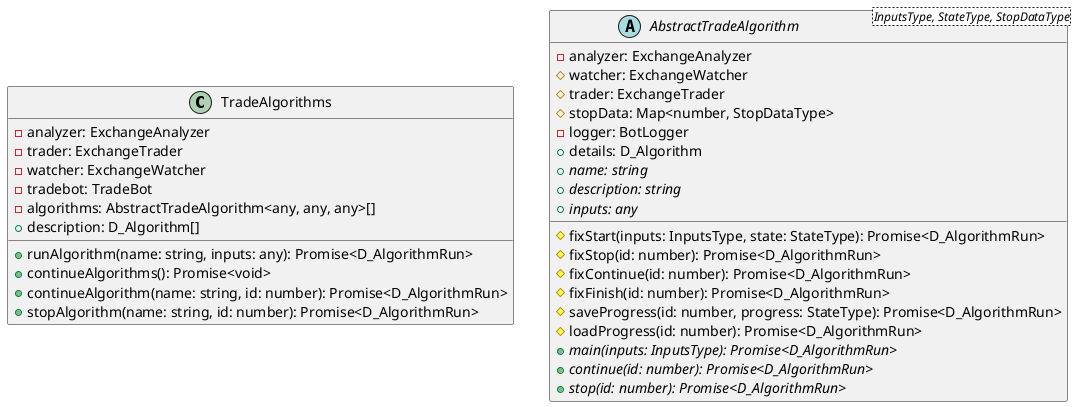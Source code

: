 @startuml
class TradeAlgorithms {
    -analyzer: ExchangeAnalyzer
    -trader: ExchangeTrader
    -watcher: ExchangeWatcher
    -tradebot: TradeBot
    -algorithms: AbstractTradeAlgorithm<any, any, any>[]
    +description: D_Algorithm[]
    +runAlgorithm(name: string, inputs: any): Promise<D_AlgorithmRun>
    +continueAlgorithms(): Promise<void>
    +continueAlgorithm(name: string, id: number): Promise<D_AlgorithmRun>
    +stopAlgorithm(name: string, id: number): Promise<D_AlgorithmRun>
}

abstract class AbstractTradeAlgorithm<InputsType, StateType, StopDataType> {
    -analyzer: ExchangeAnalyzer
    #watcher: ExchangeWatcher
    #trader: ExchangeTrader
    #stopData: Map<number, StopDataType>
    -logger: BotLogger
    +details: D_Algorithm
    #fixStart(inputs: InputsType, state: StateType): Promise<D_AlgorithmRun>
    #fixStop(id: number): Promise<D_AlgorithmRun>
    #fixContinue(id: number): Promise<D_AlgorithmRun>
    #fixFinish(id: number): Promise<D_AlgorithmRun>
    #saveProgress(id: number, progress: StateType): Promise<D_AlgorithmRun>
    #loadProgress(id: number): Promise<D_AlgorithmRun>
    +{abstract} name: string
    +{abstract} description: string
    +{abstract} inputs: any
    +{abstract} main(inputs: InputsType): Promise<D_AlgorithmRun>
    +{abstract} continue(id: number): Promise<D_AlgorithmRun>
    +{abstract} stop(id: number): Promise<D_AlgorithmRun>
}
@enduml

